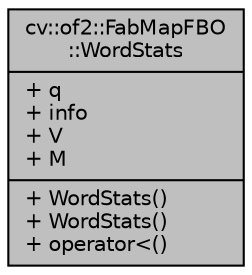 digraph "cv::of2::FabMapFBO::WordStats"
{
 // LATEX_PDF_SIZE
  edge [fontname="Helvetica",fontsize="10",labelfontname="Helvetica",labelfontsize="10"];
  node [fontname="Helvetica",fontsize="10",shape=record];
  Node1 [label="{cv::of2::FabMapFBO\l::WordStats\n|+ q\l+ info\l+ V\l+ M\l|+ WordStats()\l+ WordStats()\l+ operator\<()\l}",height=0.2,width=0.4,color="black", fillcolor="grey75", style="filled", fontcolor="black",tooltip=" "];
}

